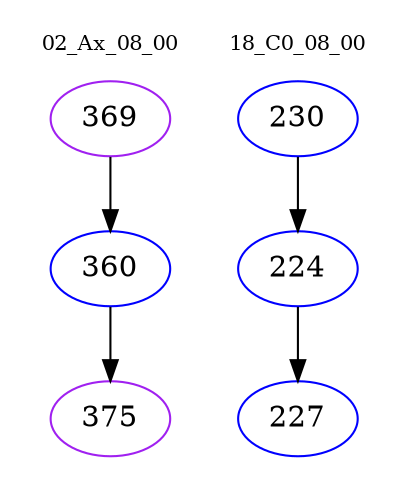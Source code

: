 digraph{
subgraph cluster_0 {
color = white
label = "02_Ax_08_00";
fontsize=10;
T0_369 [label="369", color="purple"]
T0_369 -> T0_360 [color="black"]
T0_360 [label="360", color="blue"]
T0_360 -> T0_375 [color="black"]
T0_375 [label="375", color="purple"]
}
subgraph cluster_1 {
color = white
label = "18_C0_08_00";
fontsize=10;
T1_230 [label="230", color="blue"]
T1_230 -> T1_224 [color="black"]
T1_224 [label="224", color="blue"]
T1_224 -> T1_227 [color="black"]
T1_227 [label="227", color="blue"]
}
}
